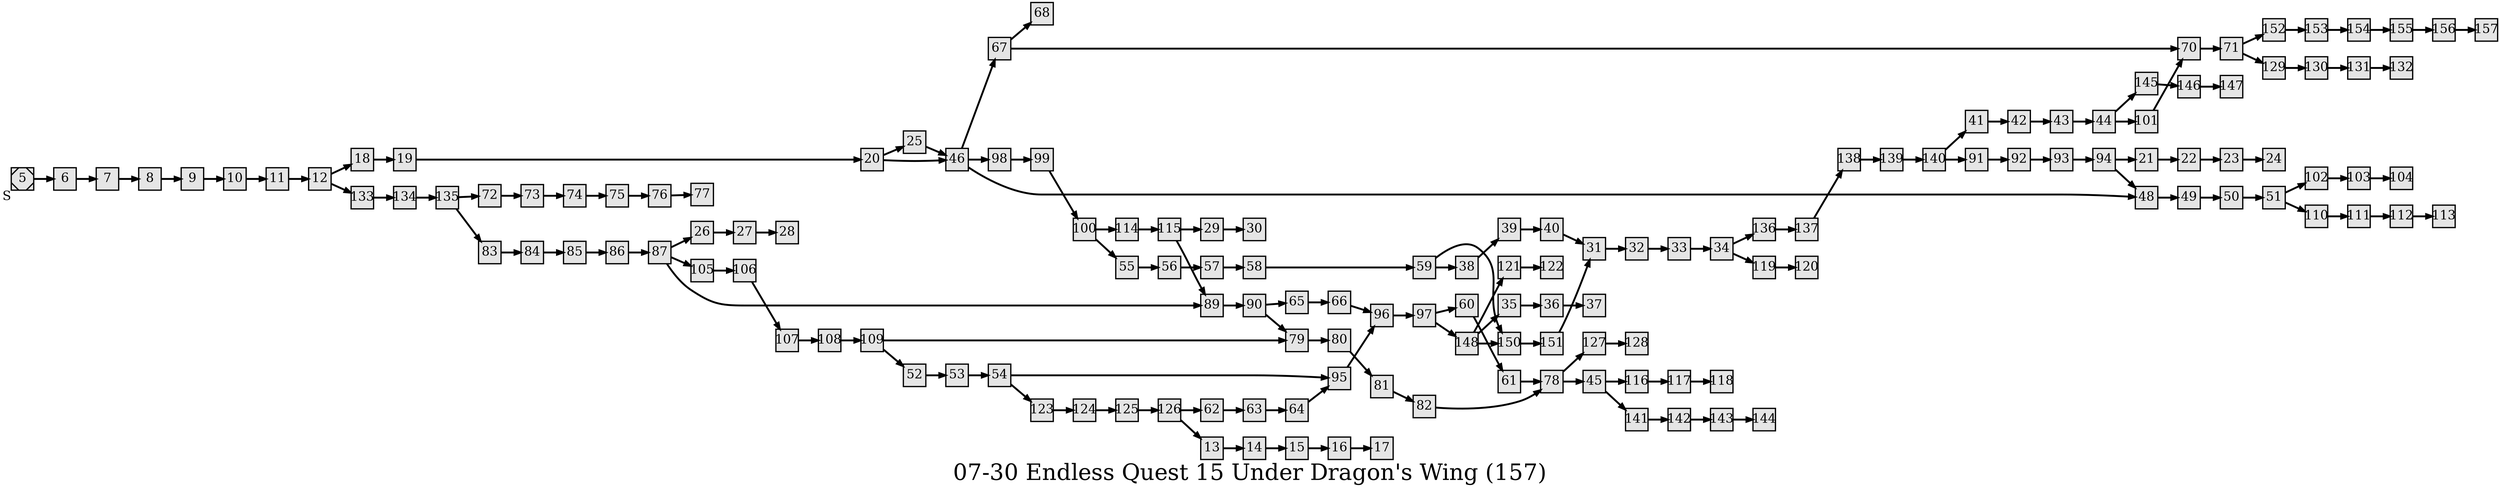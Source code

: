 digraph g{
  graph [ label="07-30 Endless Quest 15 Under Dragon's Wing (157)" rankdir=LR, ordering=out, fontsize=36, nodesep="0.35", ranksep="0.45"];
  node  [shape=rect, penwidth=2, fontsize=20, style=filled, fillcolor=grey90, margin="0,0", labelfloat=true, regular=true, fixedsize=true];
  edge  [labelfloat=true, penwidth=3, fontsize=12];
  // ---;
  // group  : Katz;
  // id     :;
  // gbid   :;
  // series :;
  // title  :;
  // author :;
  // credit:;
  // - name : Rachael Grainger;
  // role : encoder;
  // date : 2017-08-21;
  // - name : Jeremy Douglass;
  // role : editor;
  // date : 2017-10-19;
  // render:;
  // - name   : small;
  // styles : gvStyles-small.txt;
  // engine : dot;
  // comment: >;
  
  // ---;
  
  // From | To | Label;
  
  5	[ xlabel="S", shape=Msquare, fontsize=20 ];
  5 -> 6;
  6 -> 7;
  7 -> 8;
  8 -> 9;
  9 -> 10;
  10;
  10 -> 11;
  11 -> 12;
  12 -> 18;
  12 -> 133;
  13 -> 14;
  14 -> 15;
  15;
  15 -> 16;
  16 -> 17;
  18 -> 19;
  19 -> 20;
  20 -> 25;
  20 -> 46;
  21 -> 22;
  22;
  22 -> 23;
  23 -> 24;
  25 -> 46;
  26 -> 27;
  27;
  27 -> 28;
  29 -> 30;
  31 -> 32;
  32 -> 33;
  33;
  33 -> 34;
  34 -> 136;
  34 -> 119;
  35 -> 36;
  36 -> 37;
  38 -> 39;
  39;
  39 -> 40;
  40 -> 31;
  41 -> 42;
  42 -> 43;
  43 -> 44;
  44 -> 145;
  44 -> 101;
  45 -> 116;
  45 -> 141;
  46 -> 67;
  46 -> 98;
  46 -> 48;
  48 -> 49;
  49 -> 50;
  50 -> 51;
  51 -> 102;
  51 -> 110;
  52 -> 53;
  53;
  53 -> 54;
  54 -> 95;
  54 -> 123;
  55 -> 56;
  56 -> 57;
  57 -> 58;
  58;
  58 -> 59;
  59 -> 150;
  59 -> 38;
  60 -> 61;
  61 -> 78;
  62 -> 63;
  63;
  63 -> 64;
  64 -> 95;
  65 -> 66;
  66 -> 96;
  67 -> 68;
  67 -> 70;
  70 -> 71;
  71 -> 152;
  71 -> 129;
  72 -> 73;
  73;
  73 -> 74;
  74 -> 75;
  75 -> 76;
  76 -> 77;
  78 -> 127;
  78 -> 45;
  79 -> 80;
  80;
  80 -> 81;
  81 -> 82;
  82 -> 78;
  83 -> 84;
  84 -> 85;
  85 -> 86;
  86 -> 87;
  87 -> 26;
  87 -> 105;
  87 -> 89;
  89 -> 90;
  90 -> 65;
  90 -> 79;
  91 -> 92;
  92;
  92 -> 93;
  93 -> 94;
  94 -> 21;
  94 -> 48;
  95 -> 96;
  96 -> 97;
  97 -> 60;
  97 -> 148;
  98 -> 99;
  99;
  99 -> 100;
  100 -> 114;
  100 -> 55;
  101 -> 70;
  102 -> 103;
  103 -> 104;
  105 -> 106;
  106;
  106 -> 107;
  107 -> 108;
  108 -> 109;
  109 -> 79;
  109 -> 52;
  110 -> 111;
  111 -> 112;
  112;
  112 -> 113;
  114 -> 115;
  115 -> 29;
  115 -> 89;
  116 -> 117;
  117;
  117 -> 118;
  119 -> 120;
  121 -> 122;
  123 -> 124;
  124 -> 125;
  125;
  125 -> 126;
  126 -> 62;
  126 -> 13;
  127 -> 128;
  129 -> 130;
  130 -> 131;
  131;
  131 -> 132;
  133 -> 134;
  134 -> 135;
  135 -> 72;
  135 -> 83;
  136 -> 137;
  137;
  137 -> 138;
  138 -> 139;
  139 -> 140;
  140 -> 41;
  140 -> 91;
  141 -> 142;
  142 -> 143;
  143;
  143 -> 144;
  145 -> 146;
  146 -> 147;
  148 -> 121;
  148 -> 35;
  148 -> 150;
  150 -> 151;
  151 -> 31;
  152 -> 153;
  153 -> 154;
  154 -> 155;
  155 -> 156;
  156;
  156 -> 157;
}


